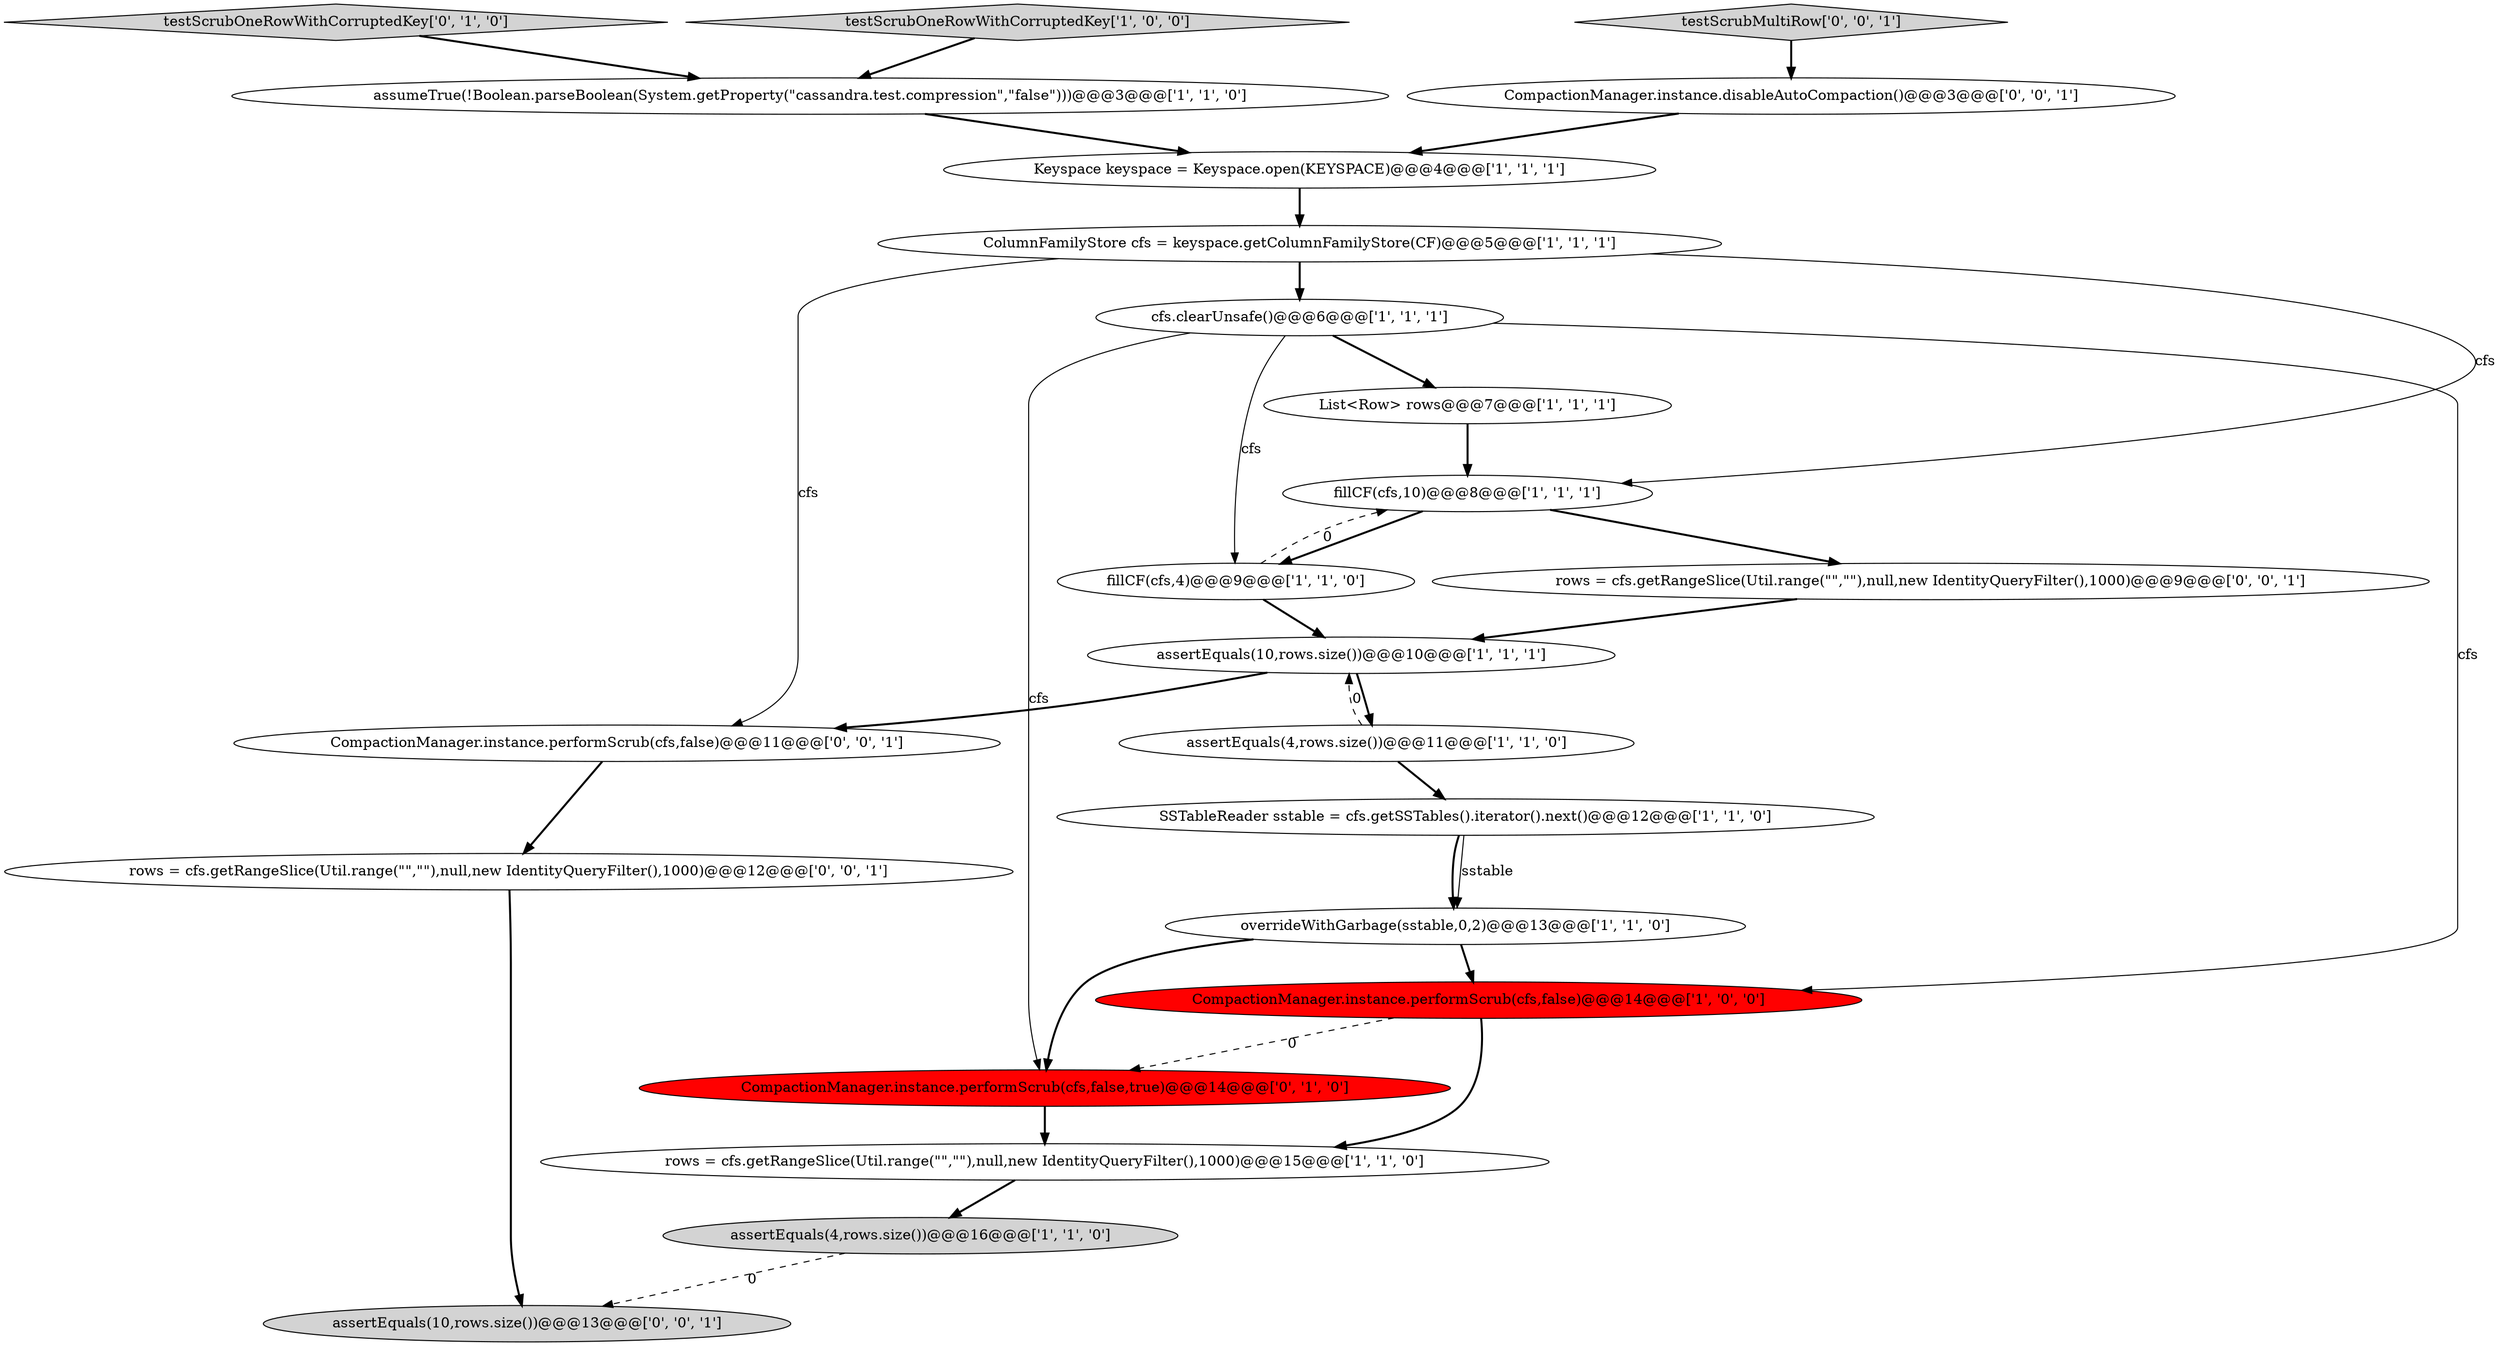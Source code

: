 digraph {
0 [style = filled, label = "SSTableReader sstable = cfs.getSSTables().iterator().next()@@@12@@@['1', '1', '0']", fillcolor = white, shape = ellipse image = "AAA0AAABBB1BBB"];
10 [style = filled, label = "assumeTrue(!Boolean.parseBoolean(System.getProperty(\"cassandra.test.compression\",\"false\")))@@@3@@@['1', '1', '0']", fillcolor = white, shape = ellipse image = "AAA0AAABBB1BBB"];
7 [style = filled, label = "overrideWithGarbage(sstable,0,2)@@@13@@@['1', '1', '0']", fillcolor = white, shape = ellipse image = "AAA0AAABBB1BBB"];
13 [style = filled, label = "Keyspace keyspace = Keyspace.open(KEYSPACE)@@@4@@@['1', '1', '1']", fillcolor = white, shape = ellipse image = "AAA0AAABBB1BBB"];
2 [style = filled, label = "List<Row> rows@@@7@@@['1', '1', '1']", fillcolor = white, shape = ellipse image = "AAA0AAABBB1BBB"];
15 [style = filled, label = "CompactionManager.instance.performScrub(cfs,false,true)@@@14@@@['0', '1', '0']", fillcolor = red, shape = ellipse image = "AAA1AAABBB2BBB"];
11 [style = filled, label = "assertEquals(4,rows.size())@@@11@@@['1', '1', '0']", fillcolor = white, shape = ellipse image = "AAA0AAABBB1BBB"];
14 [style = filled, label = "assertEquals(10,rows.size())@@@10@@@['1', '1', '1']", fillcolor = white, shape = ellipse image = "AAA0AAABBB1BBB"];
8 [style = filled, label = "ColumnFamilyStore cfs = keyspace.getColumnFamilyStore(CF)@@@5@@@['1', '1', '1']", fillcolor = white, shape = ellipse image = "AAA0AAABBB1BBB"];
6 [style = filled, label = "rows = cfs.getRangeSlice(Util.range(\"\",\"\"),null,new IdentityQueryFilter(),1000)@@@15@@@['1', '1', '0']", fillcolor = white, shape = ellipse image = "AAA0AAABBB1BBB"];
4 [style = filled, label = "CompactionManager.instance.performScrub(cfs,false)@@@14@@@['1', '0', '0']", fillcolor = red, shape = ellipse image = "AAA1AAABBB1BBB"];
18 [style = filled, label = "CompactionManager.instance.performScrub(cfs,false)@@@11@@@['0', '0', '1']", fillcolor = white, shape = ellipse image = "AAA0AAABBB3BBB"];
19 [style = filled, label = "testScrubMultiRow['0', '0', '1']", fillcolor = lightgray, shape = diamond image = "AAA0AAABBB3BBB"];
17 [style = filled, label = "CompactionManager.instance.disableAutoCompaction()@@@3@@@['0', '0', '1']", fillcolor = white, shape = ellipse image = "AAA0AAABBB3BBB"];
1 [style = filled, label = "assertEquals(4,rows.size())@@@16@@@['1', '1', '0']", fillcolor = lightgray, shape = ellipse image = "AAA0AAABBB1BBB"];
3 [style = filled, label = "fillCF(cfs,10)@@@8@@@['1', '1', '1']", fillcolor = white, shape = ellipse image = "AAA0AAABBB1BBB"];
21 [style = filled, label = "rows = cfs.getRangeSlice(Util.range(\"\",\"\"),null,new IdentityQueryFilter(),1000)@@@9@@@['0', '0', '1']", fillcolor = white, shape = ellipse image = "AAA0AAABBB3BBB"];
5 [style = filled, label = "cfs.clearUnsafe()@@@6@@@['1', '1', '1']", fillcolor = white, shape = ellipse image = "AAA0AAABBB1BBB"];
12 [style = filled, label = "testScrubOneRowWithCorruptedKey['1', '0', '0']", fillcolor = lightgray, shape = diamond image = "AAA0AAABBB1BBB"];
16 [style = filled, label = "testScrubOneRowWithCorruptedKey['0', '1', '0']", fillcolor = lightgray, shape = diamond image = "AAA0AAABBB2BBB"];
20 [style = filled, label = "assertEquals(10,rows.size())@@@13@@@['0', '0', '1']", fillcolor = lightgray, shape = ellipse image = "AAA0AAABBB3BBB"];
9 [style = filled, label = "fillCF(cfs,4)@@@9@@@['1', '1', '0']", fillcolor = white, shape = ellipse image = "AAA0AAABBB1BBB"];
22 [style = filled, label = "rows = cfs.getRangeSlice(Util.range(\"\",\"\"),null,new IdentityQueryFilter(),1000)@@@12@@@['0', '0', '1']", fillcolor = white, shape = ellipse image = "AAA0AAABBB3BBB"];
4->6 [style = bold, label=""];
16->10 [style = bold, label=""];
2->3 [style = bold, label=""];
15->6 [style = bold, label=""];
19->17 [style = bold, label=""];
7->4 [style = bold, label=""];
0->7 [style = solid, label="sstable"];
0->7 [style = bold, label=""];
1->20 [style = dashed, label="0"];
3->9 [style = bold, label=""];
6->1 [style = bold, label=""];
5->2 [style = bold, label=""];
11->0 [style = bold, label=""];
12->10 [style = bold, label=""];
18->22 [style = bold, label=""];
8->5 [style = bold, label=""];
10->13 [style = bold, label=""];
22->20 [style = bold, label=""];
5->9 [style = solid, label="cfs"];
5->4 [style = solid, label="cfs"];
5->15 [style = solid, label="cfs"];
4->15 [style = dashed, label="0"];
11->14 [style = dashed, label="0"];
9->14 [style = bold, label=""];
7->15 [style = bold, label=""];
3->21 [style = bold, label=""];
14->18 [style = bold, label=""];
17->13 [style = bold, label=""];
8->3 [style = solid, label="cfs"];
13->8 [style = bold, label=""];
14->11 [style = bold, label=""];
9->3 [style = dashed, label="0"];
21->14 [style = bold, label=""];
8->18 [style = solid, label="cfs"];
}
